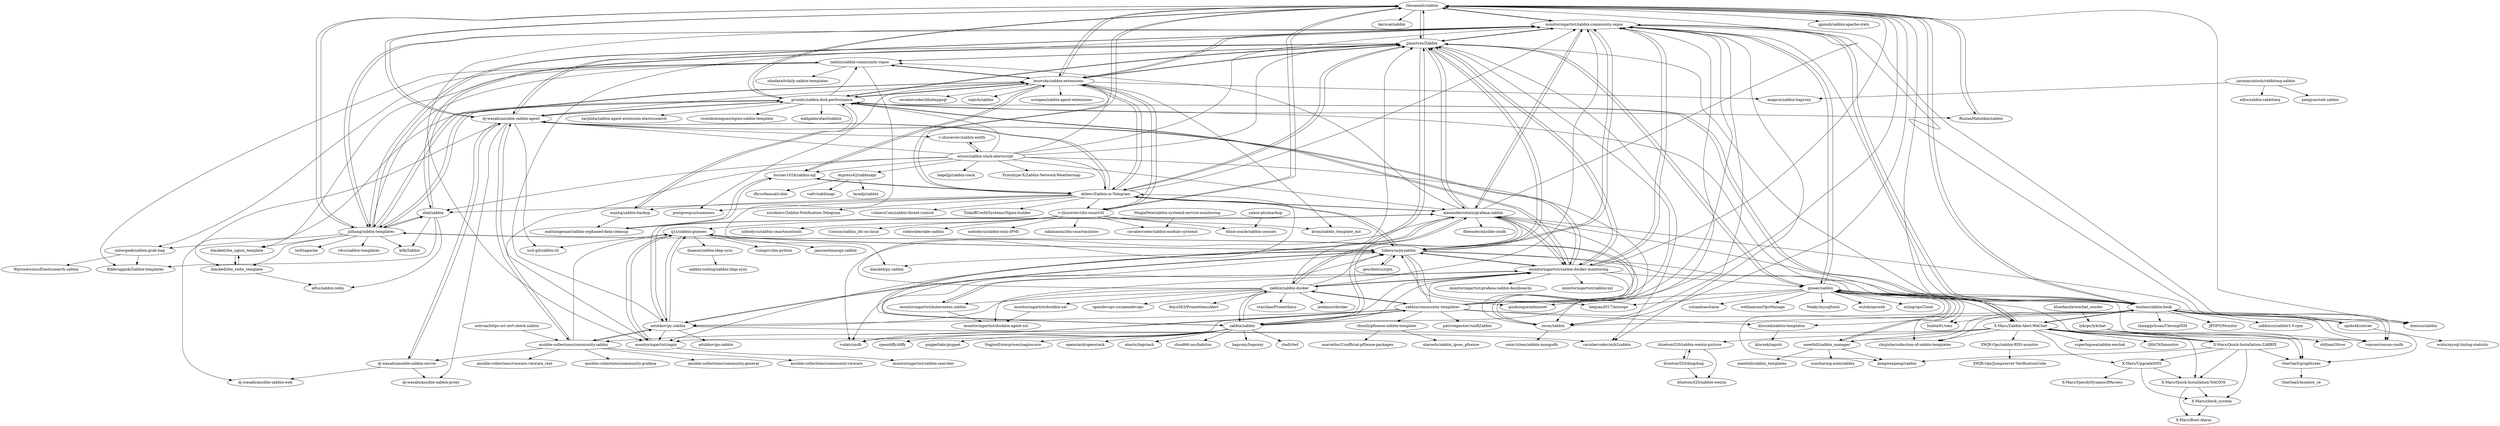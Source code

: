 digraph G {
"thecamels/zabbix" -> "monitoringartist/zabbix-community-repos"
"thecamels/zabbix" -> "jjmartres/Zabbix"
"thecamels/zabbix" -> "RuslanMahotkin/zabbix"
"thecamels/zabbix" -> "grundic/zabbix-disk-performance"
"thecamels/zabbix" -> "dj-wasabi/ansible-zabbix-agent"
"thecamels/zabbix" -> "itmicus/zabbix"
"thecamels/zabbix" -> "kerncai/zabbix"
"thecamels/zabbix" -> "lesovsky/zabbix-extensions"
"thecamels/zabbix" -> "ableev/Zabbix-in-Telegram"
"thecamels/zabbix" -> "v-zhuravlev/zbx-smartctl"
"thecamels/zabbix" -> "gpmidi/zabbix-apache-stats"
"thecamels/zabbix" -> "oscm/zabbix"
"thecamels/zabbix" -> "itnihao/zabbix-book"
"thecamels/zabbix" -> "jizhang/zabbix-templates"
"thecamels/zabbix" -> "kloczek/zabbix-templates"
"zabbix/community-templates" -> "zabbix/zabbix"
"zabbix/community-templates" -> "zabbix/zabbix-docker"
"zabbix/community-templates" -> "monitoringartist/zabbix-community-repos"
"zabbix/community-templates" -> "jjmartres/Zabbix"
"zabbix/community-templates" -> "ansible-collections/community.zabbix"
"zabbix/community-templates" -> "alexanderzobnin/grafana-zabbix"
"zabbix/community-templates" -> "thecamels/zabbix"
"zabbix/community-templates" -> "rbicelli/pfsense-zabbix-template"
"zabbix/community-templates" -> "itmicus/zabbix"
"zabbix/community-templates" -> "lukecyca/pyzabbix"
"zabbix/community-templates" -> "adubkov/py-zabbix"
"zabbix/community-templates" -> "monitoringartist/zapix"
"zabbix/community-templates" -> "monitoringartist/zabbix-docker-monitoring"
"zabbix/community-templates" -> "kloczek/zabbix-templates"
"zabbix/community-templates" -> "patricegautier/unifiZabbix"
"monitoringartist/zabbix-community-repos" -> "jjmartres/Zabbix"
"monitoringartist/zabbix-community-repos" -> "thecamels/zabbix"
"monitoringartist/zabbix-community-repos" -> "alexanderzobnin/grafana-zabbix"
"monitoringartist/zabbix-community-repos" -> "monitoringartist/zabbix-docker-monitoring"
"monitoringartist/zabbix-community-repos" -> "qiueer/zabbix"
"monitoringartist/zabbix-community-repos" -> "lukecyca/pyzabbix"
"monitoringartist/zabbix-community-repos" -> "itnihao/zabbix-book"
"monitoringartist/zabbix-community-repos" -> "monitoringartist/zapix"
"monitoringartist/zabbix-community-repos" -> "lesovsky/zabbix-extensions"
"monitoringartist/zabbix-community-repos" -> "dj-wasabi/ansible-zabbix-agent"
"monitoringartist/zabbix-community-repos" -> "cavaliercoder/mib2zabbix"
"monitoringartist/zabbix-community-repos" -> "jizhang/zabbix-templates"
"monitoringartist/zabbix-community-repos" -> "itmicus/zabbix"
"monitoringartist/zabbix-community-repos" -> "oscm/zabbix"
"monitoringartist/zabbix-community-repos" -> "roncoo/roncoo-cmdb" ["e"=1]
"qiueer/zabbix" -> "X-Mars/Zabbix-Alert-WeChat"
"qiueer/zabbix" -> "meetbill/zabbix_manager"
"qiueer/zabbix" -> "zhujinhe/collection-of-zabbix-templates"
"qiueer/zabbix" -> "hequan2017/autoops" ["e"=1]
"qiueer/zabbix" -> "dongwenpeng/zabbix"
"qiueer/zabbix" -> "itnihao/zabbix-book"
"qiueer/zabbix" -> "monitoringartist/zabbix-community-repos"
"qiueer/zabbix" -> "Neeky/mysqltools" ["e"=1]
"qiueer/zabbix" -> "wylok/opsweb" ["e"=1]
"qiueer/zabbix" -> "jjmartres/Zabbix"
"qiueer/zabbix" -> "guohongze/adminset" ["e"=1]
"qiueer/zabbix" -> "roncoo/roncoo-cmdb" ["e"=1]
"qiueer/zabbix" -> "ixrjog/opsCloud" ["e"=1]
"qiueer/zabbix" -> "zutianbiao/baize" ["e"=1]
"qiueer/zabbix" -> "welliamcao/OpsManage" ["e"=1]
"zabbix/zabbix" -> "zabbix/zabbix-docker"
"zabbix/zabbix" -> "alexanderzobnin/grafana-zabbix"
"zabbix/zabbix" -> "NagiosEnterprises/nagioscore" ["e"=1]
"zabbix/zabbix" -> "zabbix/community-templates"
"zabbix/zabbix" -> "jjmartres/Zabbix"
"zabbix/zabbix" -> "lukecyca/pyzabbix"
"zabbix/zabbix" -> "openstack/openstack" ["e"=1]
"zabbix/zabbix" -> "monitoringartist/zabbix-community-repos"
"zabbix/zabbix" -> "elastic/logstash" ["e"=1]
"zabbix/zabbix" -> "cloud66-oss/habitus" ["e"=1]
"zabbix/zabbix" -> "haproxy/haproxy" ["e"=1]
"zabbix/zabbix" -> "monitoringartist/zabbix-docker-monitoring"
"zabbix/zabbix" -> "chef/chef" ["e"=1]
"zabbix/zabbix" -> "opendiffy/diffy" ["e"=1]
"zabbix/zabbix" -> "puppetlabs/puppet" ["e"=1]
"ableev/Zabbix-in-Telegram" -> "jjmartres/Zabbix"
"ableev/Zabbix-in-Telegram" -> "alexanderzobnin/grafana-zabbix"
"ableev/Zabbix-in-Telegram" -> "lesovsky/zabbix-extensions"
"ableev/Zabbix-in-Telegram" -> "thecamels/zabbix"
"ableev/Zabbix-in-Telegram" -> "lukecyca/pyzabbix"
"ableev/Zabbix-in-Telegram" -> "burner1024/zabbix-sql"
"ableev/Zabbix-in-Telegram" -> "xxsokolov/Zabbix-Notification-Telegram"
"ableev/Zabbix-in-Telegram" -> "vulnersCom/zabbix-threat-control"
"ableev/Zabbix-in-Telegram" -> "dj-wasabi/ansible-zabbix-agent"
"ableev/Zabbix-in-Telegram" -> "monitoringartist/zabbix-community-repos"
"ableev/Zabbix-in-Telegram" -> "maxhq/zabbix-backup"
"ableev/Zabbix-in-Telegram" -> "v-zhuravlev/zbx-smartctl"
"ableev/Zabbix-in-Telegram" -> "postgrespro/mamonsu" ["e"=1]
"ableev/Zabbix-in-Telegram" -> "zbal/zabbix"
"ableev/Zabbix-in-Telegram" -> "TinkoffCreditSystems/Nginx-builder" ["e"=1]
"dj-wasabi/ansible-zabbix-agent" -> "dj-wasabi/ansible-zabbix-server"
"dj-wasabi/ansible-zabbix-agent" -> "dj-wasabi/ansible-zabbix-proxy"
"dj-wasabi/ansible-zabbix-agent" -> "ansible-collections/community.zabbix"
"dj-wasabi/ansible-zabbix-agent" -> "dj-wasabi/ansible-zabbix-web"
"dj-wasabi/ansible-zabbix-agent" -> "thecamels/zabbix"
"dj-wasabi/ansible-zabbix-agent" -> "monitoringartist/zabbix-docker-monitoring"
"dj-wasabi/ansible-zabbix-agent" -> "monitoringartist/zabbix-community-repos"
"dj-wasabi/ansible-zabbix-agent" -> "grundic/zabbix-disk-performance"
"dj-wasabi/ansible-zabbix-agent" -> "ableev/Zabbix-in-Telegram"
"dj-wasabi/ansible-zabbix-agent" -> "v-zhuravlev/zabbix-notify"
"dj-wasabi/ansible-zabbix-agent" -> "lesovsky/zabbix-extensions"
"dj-wasabi/ansible-zabbix-agent" -> "usit-gd/zabbix-cli"
"zabbix/zabbix-docker" -> "zabbix/zabbix"
"zabbix/zabbix-docker" -> "monitoringartist/zabbix-docker-monitoring"
"zabbix/zabbix-docker" -> "alexanderzobnin/grafana-zabbix"
"zabbix/zabbix-docker" -> "zabbix/community-templates"
"zabbix/zabbix-docker" -> "lukecyca/pyzabbix"
"zabbix/zabbix-docker" -> "monitoringartist/zabbix-community-repos"
"zabbix/zabbix-docker" -> "ableev/Zabbix-in-Telegram"
"zabbix/zabbix-docker" -> "jjmartres/Zabbix"
"zabbix/zabbix-docker" -> "adubkov/py-zabbix"
"zabbix/zabbix-docker" -> "monitoringartist/kubernetes-zabbix"
"zabbix/zabbix-docker" -> "opendevops-cn/opendevops" ["e"=1]
"zabbix/zabbix-docker" -> "feiyu563/PrometheusAlert" ["e"=1]
"zabbix/zabbix-docker" -> "monitoringartist/dockbix-xxl"
"zabbix/zabbix-docker" -> "starsliao/Prometheus" ["e"=1]
"zabbix/zabbix-docker" -> "jenkinsci/docker" ["e"=1]
"alexanderzobnin/grafana-zabbix" -> "monitoringartist/zabbix-community-repos"
"alexanderzobnin/grafana-zabbix" -> "jjmartres/Zabbix"
"alexanderzobnin/grafana-zabbix" -> "lukecyca/pyzabbix"
"alexanderzobnin/grafana-zabbix" -> "ableev/Zabbix-in-Telegram"
"alexanderzobnin/grafana-zabbix" -> "zabbix/zabbix"
"alexanderzobnin/grafana-zabbix" -> "monitoringartist/zabbix-docker-monitoring"
"alexanderzobnin/grafana-zabbix" -> "zabbix/zabbix-docker"
"alexanderzobnin/grafana-zabbix" -> "zabbix/zabbix-community-repos"
"alexanderzobnin/grafana-zabbix" -> "thecamels/zabbix"
"alexanderzobnin/grafana-zabbix" -> "q1x/zabbix-gnomes"
"alexanderzobnin/grafana-zabbix" -> "roncoo/roncoo-cmdb" ["e"=1]
"alexanderzobnin/grafana-zabbix" -> "itnihao/zabbix-book"
"alexanderzobnin/grafana-zabbix" -> "adubkov/py-zabbix"
"alexanderzobnin/grafana-zabbix" -> "voilet/cmdb" ["e"=1]
"alexanderzobnin/grafana-zabbix" -> "fboender/ansible-cmdb" ["e"=1]
"jjmartres/Zabbix" -> "monitoringartist/zabbix-community-repos"
"jjmartres/Zabbix" -> "thecamels/zabbix"
"jjmartres/Zabbix" -> "alexanderzobnin/grafana-zabbix"
"jjmartres/Zabbix" -> "lukecyca/pyzabbix"
"jjmartres/Zabbix" -> "zbal/zabbix"
"jjmartres/Zabbix" -> "ableev/Zabbix-in-Telegram"
"jjmartres/Zabbix" -> "zabbix/zabbix-community-repos"
"jjmartres/Zabbix" -> "lesovsky/zabbix-extensions"
"jjmartres/Zabbix" -> "qiueer/zabbix"
"jjmartres/Zabbix" -> "jizhang/zabbix-templates"
"jjmartres/Zabbix" -> "zabbix/zabbix"
"jjmartres/Zabbix" -> "grundic/zabbix-disk-performance"
"jjmartres/Zabbix" -> "monitoringartist/zabbix-docker-monitoring"
"jjmartres/Zabbix" -> "itnihao/zabbix-book"
"jjmartres/Zabbix" -> "cavaliercoder/mib2zabbix"
"blacked/zbx_redis_template" -> "blacked/zbx_nginx_template"
"blacked/zbx_redis_template" -> "alfss/zabbix-redis"
"X-Mars/Zabbix-Alert-WeChat" -> "X-Mars/Quick-Installation-ZABBIX"
"X-Mars/Zabbix-Alert-WeChat" -> "qiueer/zabbix"
"X-Mars/Zabbix-Alert-WeChat" -> "superbigsea/zabbix-wechat"
"X-Mars/Zabbix-Alert-WeChat" -> "X-Mars/Quick-Installation-NAGIOS"
"X-Mars/Zabbix-Alert-WeChat" -> "meetbill/zabbix_manager"
"X-Mars/Zabbix-Alert-WeChat" -> "roncoo/roncoo-cmdb" ["e"=1]
"X-Mars/Zabbix-Alert-WeChat" -> "itnihao/zabbix-book"
"X-Mars/Zabbix-Alert-WeChat" -> "X-Mars/UpgradeDNS"
"X-Mars/Zabbix-Alert-WeChat" -> "OneOaaS/graphtrees"
"X-Mars/Zabbix-Alert-WeChat" -> "XWJR-Ops/zabbix-RDS-monitor"
"X-Mars/Zabbix-Alert-WeChat" -> "bluetom520/zabbix-weixin-picture"
"X-Mars/Zabbix-Alert-WeChat" -> "voilet/cmdb" ["e"=1]
"X-Mars/Zabbix-Alert-WeChat" -> "QthCN/hmonitor"
"X-Mars/Zabbix-Alert-WeChat" -> "zhujinhe/collection-of-zabbix-templates"
"X-Mars/Zabbix-Alert-WeChat" -> "monitoringartist/zabbix-community-repos"
"X-Mars/Quick-Installation-ZABBIX" -> "X-Mars/Quick-Installation-NAGIOS"
"X-Mars/Quick-Installation-ZABBIX" -> "X-Mars/Zabbix-Alert-WeChat"
"X-Mars/Quick-Installation-ZABBIX" -> "X-Mars/check_system"
"X-Mars/Quick-Installation-ZABBIX" -> "X-Mars/UpgradeDNS"
"X-Mars/Quick-Installation-ZABBIX" -> "OneOaaS/graphtrees"
"X-Mars/Quick-Installation-ZABBIX" -> "dongwenpeng/zabbix"
"lukecyca/pyzabbix" -> "adubkov/py-zabbix"
"lukecyca/pyzabbix" -> "jjmartres/Zabbix"
"lukecyca/pyzabbix" -> "alexanderzobnin/grafana-zabbix"
"lukecyca/pyzabbix" -> "q1x/zabbix-gnomes"
"lukecyca/pyzabbix" -> "gescheit/scripts"
"lukecyca/pyzabbix" -> "monitoringartist/zabbix-community-repos"
"lukecyca/pyzabbix" -> "voilet/cmdb" ["e"=1]
"lukecyca/pyzabbix" -> "ableev/Zabbix-in-Telegram"
"lukecyca/pyzabbix" -> "hequan2017/autoops" ["e"=1]
"lukecyca/pyzabbix" -> "guohongze/adminset" ["e"=1]
"lukecyca/pyzabbix" -> "monitoringartist/zabbix-docker-monitoring"
"lukecyca/pyzabbix" -> "monitoringartist/zapix"
"lukecyca/pyzabbix" -> "blacked/py-zabbix"
"lukecyca/pyzabbix" -> "X-Mars/Zabbix-Alert-WeChat"
"lukecyca/pyzabbix" -> "binbin91/oms" ["e"=1]
"maxhq/zabbix-backup" -> "grundic/zabbix-disk-performance"
"maxhq/zabbix-backup" -> "mattiasgeniar/zabbix-orphaned-data-cleanup"
"grundic/zabbix-disk-performance" -> "thecamels/zabbix"
"grundic/zabbix-disk-performance" -> "maxhq/zabbix-backup"
"grundic/zabbix-disk-performance" -> "lesovsky/zabbix-extensions"
"grundic/zabbix-disk-performance" -> "RuslanMahotkin/zabbix"
"grundic/zabbix-disk-performance" -> "zabbix/zabbix-community-repos"
"grundic/zabbix-disk-performance" -> "blacked/zbx_redis_template"
"grundic/zabbix-disk-performance" -> "jizhang/zabbix-templates"
"grundic/zabbix-disk-performance" -> "jjmartres/Zabbix"
"grundic/zabbix-disk-performance" -> "dj-wasabi/ansible-zabbix-agent"
"grundic/zabbix-disk-performance" -> "zarplata/zabbix-agent-extension-elasticsearch"
"grundic/zabbix-disk-performance" -> "vicendominguez/nginx-zabbix-template"
"grundic/zabbix-disk-performance" -> "mkhpalm/elastizabbix"
"grundic/zabbix-disk-performance" -> "monitoringartist/zabbix-docker-monitoring"
"grundic/zabbix-disk-performance" -> "OneOaaS/graphtrees"
"grundic/zabbix-disk-performance" -> "itnihao/zabbix-book"
"v-zhuravlev/zabbix-notify" -> "ericoc/zabbix-slack-alertscript"
"dnaeon/zabbix-ldap-sync" -> "zabbix-tooling/zabbix-ldap-sync"
"ericoc/zabbix-slack-alertscript" -> "v-zhuravlev/zabbix-notify"
"ericoc/zabbix-slack-alertscript" -> "express42/zabbixapi"
"ericoc/zabbix-slack-alertscript" -> "monitoringartist/zabbix-community-repos"
"ericoc/zabbix-slack-alertscript" -> "lesovsky/zabbix-extensions"
"ericoc/zabbix-slack-alertscript" -> "dj-wasabi/ansible-zabbix-agent"
"ericoc/zabbix-slack-alertscript" -> "grundic/zabbix-disk-performance"
"ericoc/zabbix-slack-alertscript" -> "jjmartres/Zabbix"
"ericoc/zabbix-slack-alertscript" -> "Prototype-X/Zabbix-Network-Weathermap" ["e"=1]
"ericoc/zabbix-slack-alertscript" -> "bageljp/zabbix-slack"
"ericoc/zabbix-slack-alertscript" -> "oscm/zabbix"
"ericoc/zabbix-slack-alertscript" -> "burner1024/zabbix-sql"
"ericoc/zabbix-slack-alertscript" -> "ableev/Zabbix-in-Telegram"
"ericoc/zabbix-slack-alertscript" -> "alexanderzobnin/grafana-zabbix"
"ericoc/zabbix-slack-alertscript" -> "zbal/zabbix"
"ericoc/zabbix-slack-alertscript" -> "monitoringartist/zapix"
"X-Mars/UpgradeDNS" -> "X-Mars/Quick-Installation-NAGIOS"
"X-Mars/UpgradeDNS" -> "X-Mars/SpecifyDynamicIPAccess"
"X-Mars/UpgradeDNS" -> "X-Mars/check_system"
"zbal/zabbix" -> "jizhang/zabbix-templates"
"zbal/zabbix" -> "k0k/Zabbix"
"zbal/zabbix" -> "jjmartres/Zabbix"
"zbal/zabbix" -> "alfss/zabbix-redis"
"zbal/zabbix" -> "Rikbruggink/Zabbix-templates"
"lykops/lykchat" -> "oldtian/Oliver" ["e"=1]
"lykops/lykchat" -> "X-Mars/Quick-Installation-ZABBIX"
"bluetom520/zabbix-weixin-picture" -> "bluetom520/zabbix-weixin"
"bluetom520/zabbix-weixin-picture" -> "bluetom520/dingding"
"lesovsky/zabbix-extensions" -> "postgrespro/mamonsu" ["e"=1]
"lesovsky/zabbix-extensions" -> "krom/zabbix_template_md"
"lesovsky/zabbix-extensions" -> "cavaliercoder/libzbxpgsql"
"lesovsky/zabbix-extensions" -> "jjmartres/Zabbix"
"lesovsky/zabbix-extensions" -> "ableev/Zabbix-in-Telegram"
"lesovsky/zabbix-extensions" -> "grundic/zabbix-disk-performance"
"lesovsky/zabbix-extensions" -> "v-zhuravlev/zbx-smartctl"
"lesovsky/zabbix-extensions" -> "zabbix/zabbix-community-repos"
"lesovsky/zabbix-extensions" -> "thecamels/zabbix"
"lesovsky/zabbix-extensions" -> "anapsix/zabbix-haproxy"
"lesovsky/zabbix-extensions" -> "monitoringartist/zabbix-community-repos"
"lesovsky/zabbix-extensions" -> "sepich/zabbix"
"lesovsky/zabbix-extensions" -> "jizhang/zabbix-templates"
"lesovsky/zabbix-extensions" -> "burner1024/zabbix-sql"
"lesovsky/zabbix-extensions" -> "scoopex/zabbix-agent-extensions"
"ansible-collections/community.zabbix" -> "dj-wasabi/ansible-zabbix-agent"
"ansible-collections/community.zabbix" -> "q1x/zabbix-gnomes"
"ansible-collections/community.zabbix" -> "ansible-collections/community.vmware" ["e"=1]
"ansible-collections/community.zabbix" -> "ansible-collections/vmware.vmware_rest" ["e"=1]
"ansible-collections/community.zabbix" -> "dj-wasabi/ansible-zabbix-server"
"ansible-collections/community.zabbix" -> "ansible-collections/community.grafana" ["e"=1]
"ansible-collections/community.zabbix" -> "adubkov/py-zabbix"
"ansible-collections/community.zabbix" -> "ansible-collections/community.general" ["e"=1]
"dj-wasabi/ansible-zabbix-server" -> "dj-wasabi/ansible-zabbix-agent"
"dj-wasabi/ansible-zabbix-server" -> "dj-wasabi/ansible-zabbix-web"
"dj-wasabi/ansible-zabbix-server" -> "dj-wasabi/ansible-zabbix-proxy"
"monitoringartist/zabbix-docker-monitoring" -> "monitoringartist/zabbix-community-repos"
"monitoringartist/zabbix-docker-monitoring" -> "monitoringartist/kubernetes-zabbix"
"monitoringartist/zabbix-docker-monitoring" -> "zabbix/zabbix-docker"
"monitoringartist/zabbix-docker-monitoring" -> "monitoringartist/dockbix-agent-xxl"
"monitoringartist/zabbix-docker-monitoring" -> "alexanderzobnin/grafana-zabbix"
"monitoringartist/zabbix-docker-monitoring" -> "dj-wasabi/ansible-zabbix-agent"
"monitoringartist/zabbix-docker-monitoring" -> "oscm/zabbix"
"monitoringartist/zabbix-docker-monitoring" -> "grundic/zabbix-disk-performance"
"monitoringartist/zabbix-docker-monitoring" -> "lukecyca/pyzabbix"
"monitoringartist/zabbix-docker-monitoring" -> "thecamels/zabbix"
"monitoringartist/zabbix-docker-monitoring" -> "jjmartres/Zabbix"
"monitoringartist/zabbix-docker-monitoring" -> "monitoringartist/zabbix-xxl"
"monitoringartist/zabbix-docker-monitoring" -> "voilet/cmdb" ["e"=1]
"monitoringartist/zabbix-docker-monitoring" -> "qiueer/zabbix"
"monitoringartist/zabbix-docker-monitoring" -> "monitoringartist/grafana-zabbix-dashboards"
"untergeek/zabbix-grab-bag" -> "Wprosdocimo/Elasticsearch-zabbix" ["e"=1]
"untergeek/zabbix-grab-bag" -> "Rikbruggink/Zabbix-templates"
"monitoringartist/dockbix-xxl" -> "monitoringartist/dockbix-agent-xxl"
"jasonmcintosh/rabbitmq-zabbix" -> "anapsix/zabbix-haproxy"
"jasonmcintosh/rabbitmq-zabbix" -> "pengyao/salt-zabbix" ["e"=1]
"jasonmcintosh/rabbitmq-zabbix" -> "alfss/zabbix-rabbitmq"
"rbicelli/pfsense-zabbix-template" -> "marcelloc/Unofficial-pfSense-packages" ["e"=1]
"rbicelli/pfsense-zabbix-template" -> "alanwds/zabbix_ipsec_pfsense"
"MogiePete/zabbix-systemd-service-monitoring" -> "cavaliercoder/zabbix-module-systemd"
"itnihao/zabbix-book" -> "spide4k/zatree"
"itnihao/zabbix-book" -> "qiueer/zabbix"
"itnihao/zabbix-book" -> "zhujinhe/collection-of-zabbix-templates"
"itnihao/zabbix-book" -> "X-Mars/Zabbix-Alert-WeChat"
"itnihao/zabbix-book" -> "monitoringartist/zabbix-community-repos"
"itnihao/zabbix-book" -> "OneOaaS/graphtrees"
"itnihao/zabbix-book" -> "meetbill/zabbix_manager"
"itnihao/zabbix-book" -> "binbin91/oms" ["e"=1]
"itnihao/zabbix-book" -> "thecamels/zabbix"
"itnihao/zabbix-book" -> "JPOPS/Monitor"
"itnihao/zabbix-book" -> "oscm/zabbix"
"itnihao/zabbix-book" -> "roncoo/roncoo-cmdb" ["e"=1]
"itnihao/zabbix-book" -> "zabbixcn/zabbix3.0-rpm"
"itnihao/zabbix-book" -> "zhangqichuan/CheungSSH" ["e"=1]
"itnihao/zabbix-book" -> "grundic/zabbix-disk-performance"
"oscm/zabbix" -> "omni-lchen/zabbix-mongodb"
"oscm/zabbix" -> "jizhang/zabbix-templates"
"adubkov/py-zabbix" -> "lukecyca/pyzabbix"
"adubkov/py-zabbix" -> "q1x/zabbix-gnomes"
"adubkov/py-zabbix" -> "monitoringartist/zapix"
"adubkov/py-zabbix" -> "adubkov/go-zabbix"
"adubkov/py-zabbix" -> "cavaliercoder/mib2zabbix"
"adubkov/py-zabbix" -> "ansible-collections/community.zabbix"
"adubkov/py-zabbix" -> "monitoringartist/zabbix-community-repos"
"adubkov/py-zabbix" -> "alexanderzobnin/grafana-zabbix"
"jizhang/zabbix-templates" -> "zbal/zabbix"
"jizhang/zabbix-templates" -> "lorf/zapache"
"jizhang/zabbix-templates" -> "oscm/zabbix"
"jizhang/zabbix-templates" -> "jjmartres/Zabbix"
"jizhang/zabbix-templates" -> "grundic/zabbix-disk-performance"
"jizhang/zabbix-templates" -> "lesovsky/zabbix-extensions"
"jizhang/zabbix-templates" -> "blacked/zbx_nginx_template"
"jizhang/zabbix-templates" -> "untergeek/zabbix-grab-bag"
"jizhang/zabbix-templates" -> "thecamels/zabbix"
"jizhang/zabbix-templates" -> "zabbix/zabbix-community-repos"
"jizhang/zabbix-templates" -> "monitoringartist/zabbix-community-repos"
"jizhang/zabbix-templates" -> "rdvn/zabbix-templates"
"jizhang/zabbix-templates" -> "blacked/zbx_redis_template"
"jizhang/zabbix-templates" -> "k0k/Zabbix"
"meetbill/zabbix_manager" -> "meetbill/zabbix_templates"
"meetbill/zabbix_manager" -> "qiueer/zabbix"
"meetbill/zabbix_manager" -> "dongwenpeng/zabbix"
"meetbill/zabbix_manager" -> "sunsharing-note/zabbix"
"v-zhuravlev/zbx-smartctl" -> "Cosium/zabbix_zfs-on-linux"
"v-zhuravlev/zbx-smartctl" -> "radiorabe/rabe-zabbix"
"v-zhuravlev/zbx-smartctl" -> "nobodysu/zabbix-mini-IPMI"
"v-zhuravlev/zbx-smartctl" -> "nikimaxim/zbx-smartmonitor"
"v-zhuravlev/zbx-smartctl" -> "lesovsky/zabbix-extensions"
"v-zhuravlev/zbx-smartctl" -> "krom/zabbix_template_md"
"v-zhuravlev/zbx-smartctl" -> "cavaliercoder/zabbix-module-systemd"
"v-zhuravlev/zbx-smartctl" -> "thecamels/zabbix"
"v-zhuravlev/zbx-smartctl" -> "nobodysu/zabbix-smartmontools"
"v-zhuravlev/zbx-smartctl" -> "blind-oracle/zabbix-sensors"
"bluedazzle/wechat_sender" -> "lykops/lykchat"
"selivan/https-ssl-cert-check-zabbix" -> "ansible-collections/community.zabbix"
"monitoringartist/zapix" -> "monitoringartist/zabbix-searcher"
"monitoringartist/zapix" -> "q1x/zabbix-gnomes"
"XWJR-Ops/zabbix-RDS-monitor" -> "XWJR-Ops/Jumpserver-VerificationCode"
"burner1024/zabbix-sql" -> "mattiasgeniar/zabbix-orphaned-data-cleanup"
"burner1024/zabbix-sql" -> "ableev/Zabbix-in-Telegram"
"burner1024/zabbix-sql" -> "lesovsky/zabbix-extensions"
"gescheit/scripts" -> "lukecyca/pyzabbix"
"zabbix/zabbix-community-repos" -> "Rikbruggink/Zabbix-templates"
"zabbix/zabbix-community-repos" -> "blacked/zbx_nginx_template"
"zabbix/zabbix-community-repos" -> "olindata/tribily-zabbix-templates"
"zabbix/zabbix-community-repos" -> "jjmartres/Zabbix"
"zabbix/zabbix-community-repos" -> "blacked/py-zabbix"
"zabbix/zabbix-community-repos" -> "untergeek/zabbix-grab-bag"
"zabbix/zabbix-community-repos" -> "lesovsky/zabbix-extensions"
"RuslanMahotkin/zabbix" -> "thecamels/zabbix"
"OneOaaS/graphtrees" -> "OneOaaS/monitor_ce"
"monitoringartist/kubernetes-zabbix" -> "monitoringartist/zabbix-docker-monitoring"
"monitoringartist/kubernetes-zabbix" -> "monitoringartist/dockbix-agent-xxl"
"spide4k/zatree" -> "wubx/mysql-binlog-statistic"
"spide4k/zatree" -> "itnihao/zabbix-book"
"express42/zabbixapi" -> "laradji/zabbix"
"express42/zabbixapi" -> "dhruvbansal/rubix"
"express42/zabbixapi" -> "vadv/zabbixapi"
"q1x/zabbix-gnomes" -> "monitoringartist/zapix"
"q1x/zabbix-gnomes" -> "vulogov/zlm-python"
"q1x/zabbix-gnomes" -> "lukecyca/pyzabbix"
"q1x/zabbix-gnomes" -> "usit-gd/zabbix-cli"
"q1x/zabbix-gnomes" -> "adubkov/py-zabbix"
"q1x/zabbix-gnomes" -> "dnaeon/zabbix-ldap-sync"
"q1x/zabbix-gnomes" -> "janssenlima/api-zabbix"
"kloczek/zabbix-templates" -> "kloczek/zapish"
"blacked/zbx_nginx_template" -> "blacked/zbx_redis_template"
"mattiasgeniar/zabbix-orphaned-data-cleanup" -> "burner1024/zabbix-sql"
"bluetom520/dingding" -> "bluetom520/zabbix-weixin"
"bluetom520/dingding" -> "bluetom520/zabbix-weixin-picture"
"X-Mars/Quick-Installation-NAGIOS" -> "X-Mars/check_system"
"X-Mars/Quick-Installation-NAGIOS" -> "X-Mars/Boot-Alarm"
"X-Mars/check_system" -> "X-Mars/Boot-Alarm"
"yahoo-ptz/markup" -> "blind-oracle/zabbix-sensors"
"thecamels/zabbix" ["l"="-9.063,3.674"]
"monitoringartist/zabbix-community-repos" ["l"="-9.032,3.682"]
"jjmartres/Zabbix" ["l"="-9.043,3.668"]
"RuslanMahotkin/zabbix" ["l"="-9.089,3.701"]
"grundic/zabbix-disk-performance" ["l"="-9.078,3.68"]
"dj-wasabi/ansible-zabbix-agent" ["l"="-9.028,3.63"]
"itmicus/zabbix" ["l"="-9.03,3.71"]
"kerncai/zabbix" ["l"="-9.107,3.693"]
"lesovsky/zabbix-extensions" ["l"="-9.094,3.638"]
"ableev/Zabbix-in-Telegram" ["l"="-9.054,3.633"]
"v-zhuravlev/zbx-smartctl" ["l"="-9.141,3.625"]
"gpmidi/zabbix-apache-stats" ["l"="-9.097,3.72"]
"oscm/zabbix" ["l"="-9.057,3.698"]
"itnihao/zabbix-book" ["l"="-9.067,3.725"]
"jizhang/zabbix-templates" ["l"="-9.093,3.67"]
"kloczek/zabbix-templates" ["l"="-9.01,3.73"]
"zabbix/community-templates" ["l"="-8.982,3.681"]
"zabbix/zabbix" ["l"="-8.978,3.71"]
"zabbix/zabbix-docker" ["l"="-8.962,3.668"]
"ansible-collections/community.zabbix" ["l"="-8.979,3.605"]
"alexanderzobnin/grafana-zabbix" ["l"="-9.015,3.657"]
"rbicelli/pfsense-zabbix-template" ["l"="-8.893,3.706"]
"lukecyca/pyzabbix" ["l"="-8.992,3.653"]
"adubkov/py-zabbix" ["l"="-8.972,3.64"]
"monitoringartist/zapix" ["l"="-8.988,3.624"]
"monitoringartist/zabbix-docker-monitoring" ["l"="-9.004,3.688"]
"patricegautier/unifiZabbix" ["l"="-8.923,3.725"]
"qiueer/zabbix" ["l"="-9.045,3.736"]
"cavaliercoder/mib2zabbix" ["l"="-9.014,3.705"]
"roncoo/roncoo-cmdb" ["l"="-9.195,2.017"]
"X-Mars/Zabbix-Alert-WeChat" ["l"="-9.041,3.777"]
"meetbill/zabbix_manager" ["l"="-9.059,3.774"]
"zhujinhe/collection-of-zabbix-templates" ["l"="-9.062,3.756"]
"hequan2017/autoops" ["l"="-9.213,2.015"]
"dongwenpeng/zabbix" ["l"="-9.051,3.795"]
"Neeky/mysqltools" ["l"="-13.065,3.236"]
"wylok/opsweb" ["l"="-9.213,2.026"]
"guohongze/adminset" ["l"="-9.248,2.108"]
"ixrjog/opsCloud" ["l"="-9.265,2.047"]
"zutianbiao/baize" ["l"="-9.217,2.001"]
"welliamcao/OpsManage" ["l"="-9.272,2.125"]
"NagiosEnterprises/nagioscore" ["l"="-16.276,-6.698"]
"openstack/openstack" ["l"="-10.706,-0.784"]
"elastic/logstash" ["l"="-10.682,-0.717"]
"cloud66-oss/habitus" ["l"="-10.77,-0.837"]
"haproxy/haproxy" ["l"="-10.789,-0.369"]
"chef/chef" ["l"="-10.731,-0.814"]
"opendiffy/diffy" ["l"="-10.797,-0.868"]
"puppetlabs/puppet" ["l"="-10.687,-0.824"]
"burner1024/zabbix-sql" ["l"="-9.081,3.598"]
"xxsokolov/Zabbix-Notification-Telegram" ["l"="-9.065,3.576"]
"vulnersCom/zabbix-threat-control" ["l"="-9.071,3.549"]
"maxhq/zabbix-backup" ["l"="-9.09,3.617"]
"postgrespro/mamonsu" ["l"="-9.199,-4.818"]
"zbal/zabbix" ["l"="-9.079,3.637"]
"TinkoffCreditSystems/Nginx-builder" ["l"="7.015,-24.18"]
"dj-wasabi/ansible-zabbix-server" ["l"="-9.004,3.586"]
"dj-wasabi/ansible-zabbix-proxy" ["l"="-9.022,3.592"]
"dj-wasabi/ansible-zabbix-web" ["l"="-9.02,3.578"]
"v-zhuravlev/zabbix-notify" ["l"="-9.042,3.584"]
"usit-gd/zabbix-cli" ["l"="-8.98,3.577"]
"monitoringartist/kubernetes-zabbix" ["l"="-8.943,3.7"]
"opendevops-cn/opendevops" ["l"="-9.272,2.173"]
"feiyu563/PrometheusAlert" ["l"="-9.323,2.241"]
"monitoringartist/dockbix-xxl" ["l"="-8.9,3.669"]
"starsliao/Prometheus" ["l"="-9.348,2.255"]
"jenkinsci/docker" ["l"="-12.148,-3.013"]
"zabbix/zabbix-community-repos" ["l"="-9.078,3.652"]
"q1x/zabbix-gnomes" ["l"="-8.963,3.61"]
"voilet/cmdb" ["l"="-9.212,2.043"]
"fboender/ansible-cmdb" ["l"="-15.704,-8.054"]
"blacked/zbx_redis_template" ["l"="-9.125,3.682"]
"blacked/zbx_nginx_template" ["l"="-9.121,3.668"]
"alfss/zabbix-redis" ["l"="-9.138,3.657"]
"X-Mars/Quick-Installation-ZABBIX" ["l"="-9.051,3.825"]
"superbigsea/zabbix-wechat" ["l"="-9.081,3.816"]
"X-Mars/Quick-Installation-NAGIOS" ["l"="-9.034,3.823"]
"X-Mars/UpgradeDNS" ["l"="-9.024,3.835"]
"OneOaaS/graphtrees" ["l"="-9.081,3.769"]
"XWJR-Ops/zabbix-RDS-monitor" ["l"="-9.074,3.844"]
"bluetom520/zabbix-weixin-picture" ["l"="-8.994,3.829"]
"QthCN/hmonitor" ["l"="-9.062,3.809"]
"X-Mars/check_system" ["l"="-9.041,3.844"]
"gescheit/scripts" ["l"="-8.94,3.636"]
"blacked/py-zabbix" ["l"="-9.02,3.612"]
"binbin91/oms" ["l"="-9.184,1.995"]
"mattiasgeniar/zabbix-orphaned-data-cleanup" ["l"="-9.098,3.572"]
"zarplata/zabbix-agent-extension-elasticsearch" ["l"="-9.113,3.712"]
"vicendominguez/nginx-zabbix-template" ["l"="-9.133,3.702"]
"mkhpalm/elastizabbix" ["l"="-9.129,3.722"]
"ericoc/zabbix-slack-alertscript" ["l"="-9.049,3.612"]
"dnaeon/zabbix-ldap-sync" ["l"="-8.943,3.548"]
"zabbix-tooling/zabbix-ldap-sync" ["l"="-8.927,3.517"]
"express42/zabbixapi" ["l"="-9.05,3.509"]
"Prototype-X/Zabbix-Network-Weathermap" ["l"="-16.893,-7.623"]
"bageljp/zabbix-slack" ["l"="-9.041,3.558"]
"X-Mars/SpecifyDynamicIPAccess" ["l"="-9.015,3.859"]
"k0k/Zabbix" ["l"="-9.109,3.653"]
"Rikbruggink/Zabbix-templates" ["l"="-9.113,3.63"]
"lykops/lykchat" ["l"="-9.055,3.907"]
"oldtian/Oliver" ["l"="-9.157,1.935"]
"bluetom520/zabbix-weixin" ["l"="-8.97,3.845"]
"bluetom520/dingding" ["l"="-8.984,3.851"]
"krom/zabbix_template_md" ["l"="-9.137,3.605"]
"cavaliercoder/libzbxpgsql" ["l"="-9.134,3.568"]
"anapsix/zabbix-haproxy" ["l"="-9.198,3.66"]
"sepich/zabbix" ["l"="-9.121,3.617"]
"scoopex/zabbix-agent-extensions" ["l"="-9.125,3.589"]
"ansible-collections/community.vmware" ["l"="22.877,15.132"]
"ansible-collections/vmware.vmware_rest" ["l"="22.855,15.171"]
"ansible-collections/community.grafana" ["l"="-16.092,-7.826"]
"ansible-collections/community.general" ["l"="-15.568,-7.973"]
"monitoringartist/dockbix-agent-xxl" ["l"="-8.923,3.686"]
"monitoringartist/zabbix-xxl" ["l"="-8.951,3.754"]
"monitoringartist/grafana-zabbix-dashboards" ["l"="-8.984,3.745"]
"untergeek/zabbix-grab-bag" ["l"="-9.125,3.646"]
"Wprosdocimo/Elasticsearch-zabbix" ["l"="-7.361,2.463"]
"jasonmcintosh/rabbitmq-zabbix" ["l"="-9.256,3.666"]
"pengyao/salt-zabbix" ["l"="-8.999,2.005"]
"alfss/zabbix-rabbitmq" ["l"="-9.284,3.669"]
"marcelloc/Unofficial-pfSense-packages" ["l"="-12.055,-19.271"]
"alanwds/zabbix_ipsec_pfsense" ["l"="-8.865,3.714"]
"MogiePete/zabbix-systemd-service-monitoring" ["l"="-9.234,3.562"]
"cavaliercoder/zabbix-module-systemd" ["l"="-9.202,3.582"]
"spide4k/zatree" ["l"="-9.11,3.765"]
"JPOPS/Monitor" ["l"="-9.121,3.746"]
"zabbixcn/zabbix3.0-rpm" ["l"="-9.091,3.745"]
"zhangqichuan/CheungSSH" ["l"="-9.132,1.986"]
"omni-lchen/zabbix-mongodb" ["l"="-9.027,3.749"]
"adubkov/go-zabbix" ["l"="-8.92,3.622"]
"lorf/zapache" ["l"="-9.158,3.7"]
"rdvn/zabbix-templates" ["l"="-9.153,3.677"]
"meetbill/zabbix_templates" ["l"="-9.083,3.796"]
"sunsharing-note/zabbix" ["l"="-9.028,3.801"]
"Cosium/zabbix_zfs-on-linux" ["l"="-9.19,3.629"]
"radiorabe/rabe-zabbix" ["l"="-9.172,3.578"]
"nobodysu/zabbix-mini-IPMI" ["l"="-9.193,3.608"]
"nikimaxim/zbx-smartmonitor" ["l"="-9.172,3.633"]
"nobodysu/zabbix-smartmontools" ["l"="-9.173,3.612"]
"blind-oracle/zabbix-sensors" ["l"="-9.162,3.601"]
"bluedazzle/wechat_sender" ["l"="-9.059,3.957"]
"selivan/https-ssl-cert-check-zabbix" ["l"="-8.919,3.558"]
"monitoringartist/zabbix-searcher" ["l"="-8.94,3.59"]
"XWJR-Ops/Jumpserver-VerificationCode" ["l"="-9.09,3.869"]
"olindata/tribily-zabbix-templates" ["l"="-9.107,3.606"]
"OneOaaS/monitor_ce" ["l"="-9.11,3.799"]
"wubx/mysql-binlog-statistic" ["l"="-9.142,3.791"]
"laradji/zabbix" ["l"="-9.05,3.463"]
"dhruvbansal/rubix" ["l"="-9.035,3.483"]
"vadv/zabbixapi" ["l"="-9.067,3.483"]
"vulogov/zlm-python" ["l"="-8.954,3.581"]
"janssenlima/api-zabbix" ["l"="-8.912,3.594"]
"kloczek/zapish" ["l"="-8.992,3.768"]
"X-Mars/Boot-Alarm" ["l"="-9.03,3.851"]
"yahoo-ptz/markup" ["l"="-9.178,3.593"]
}